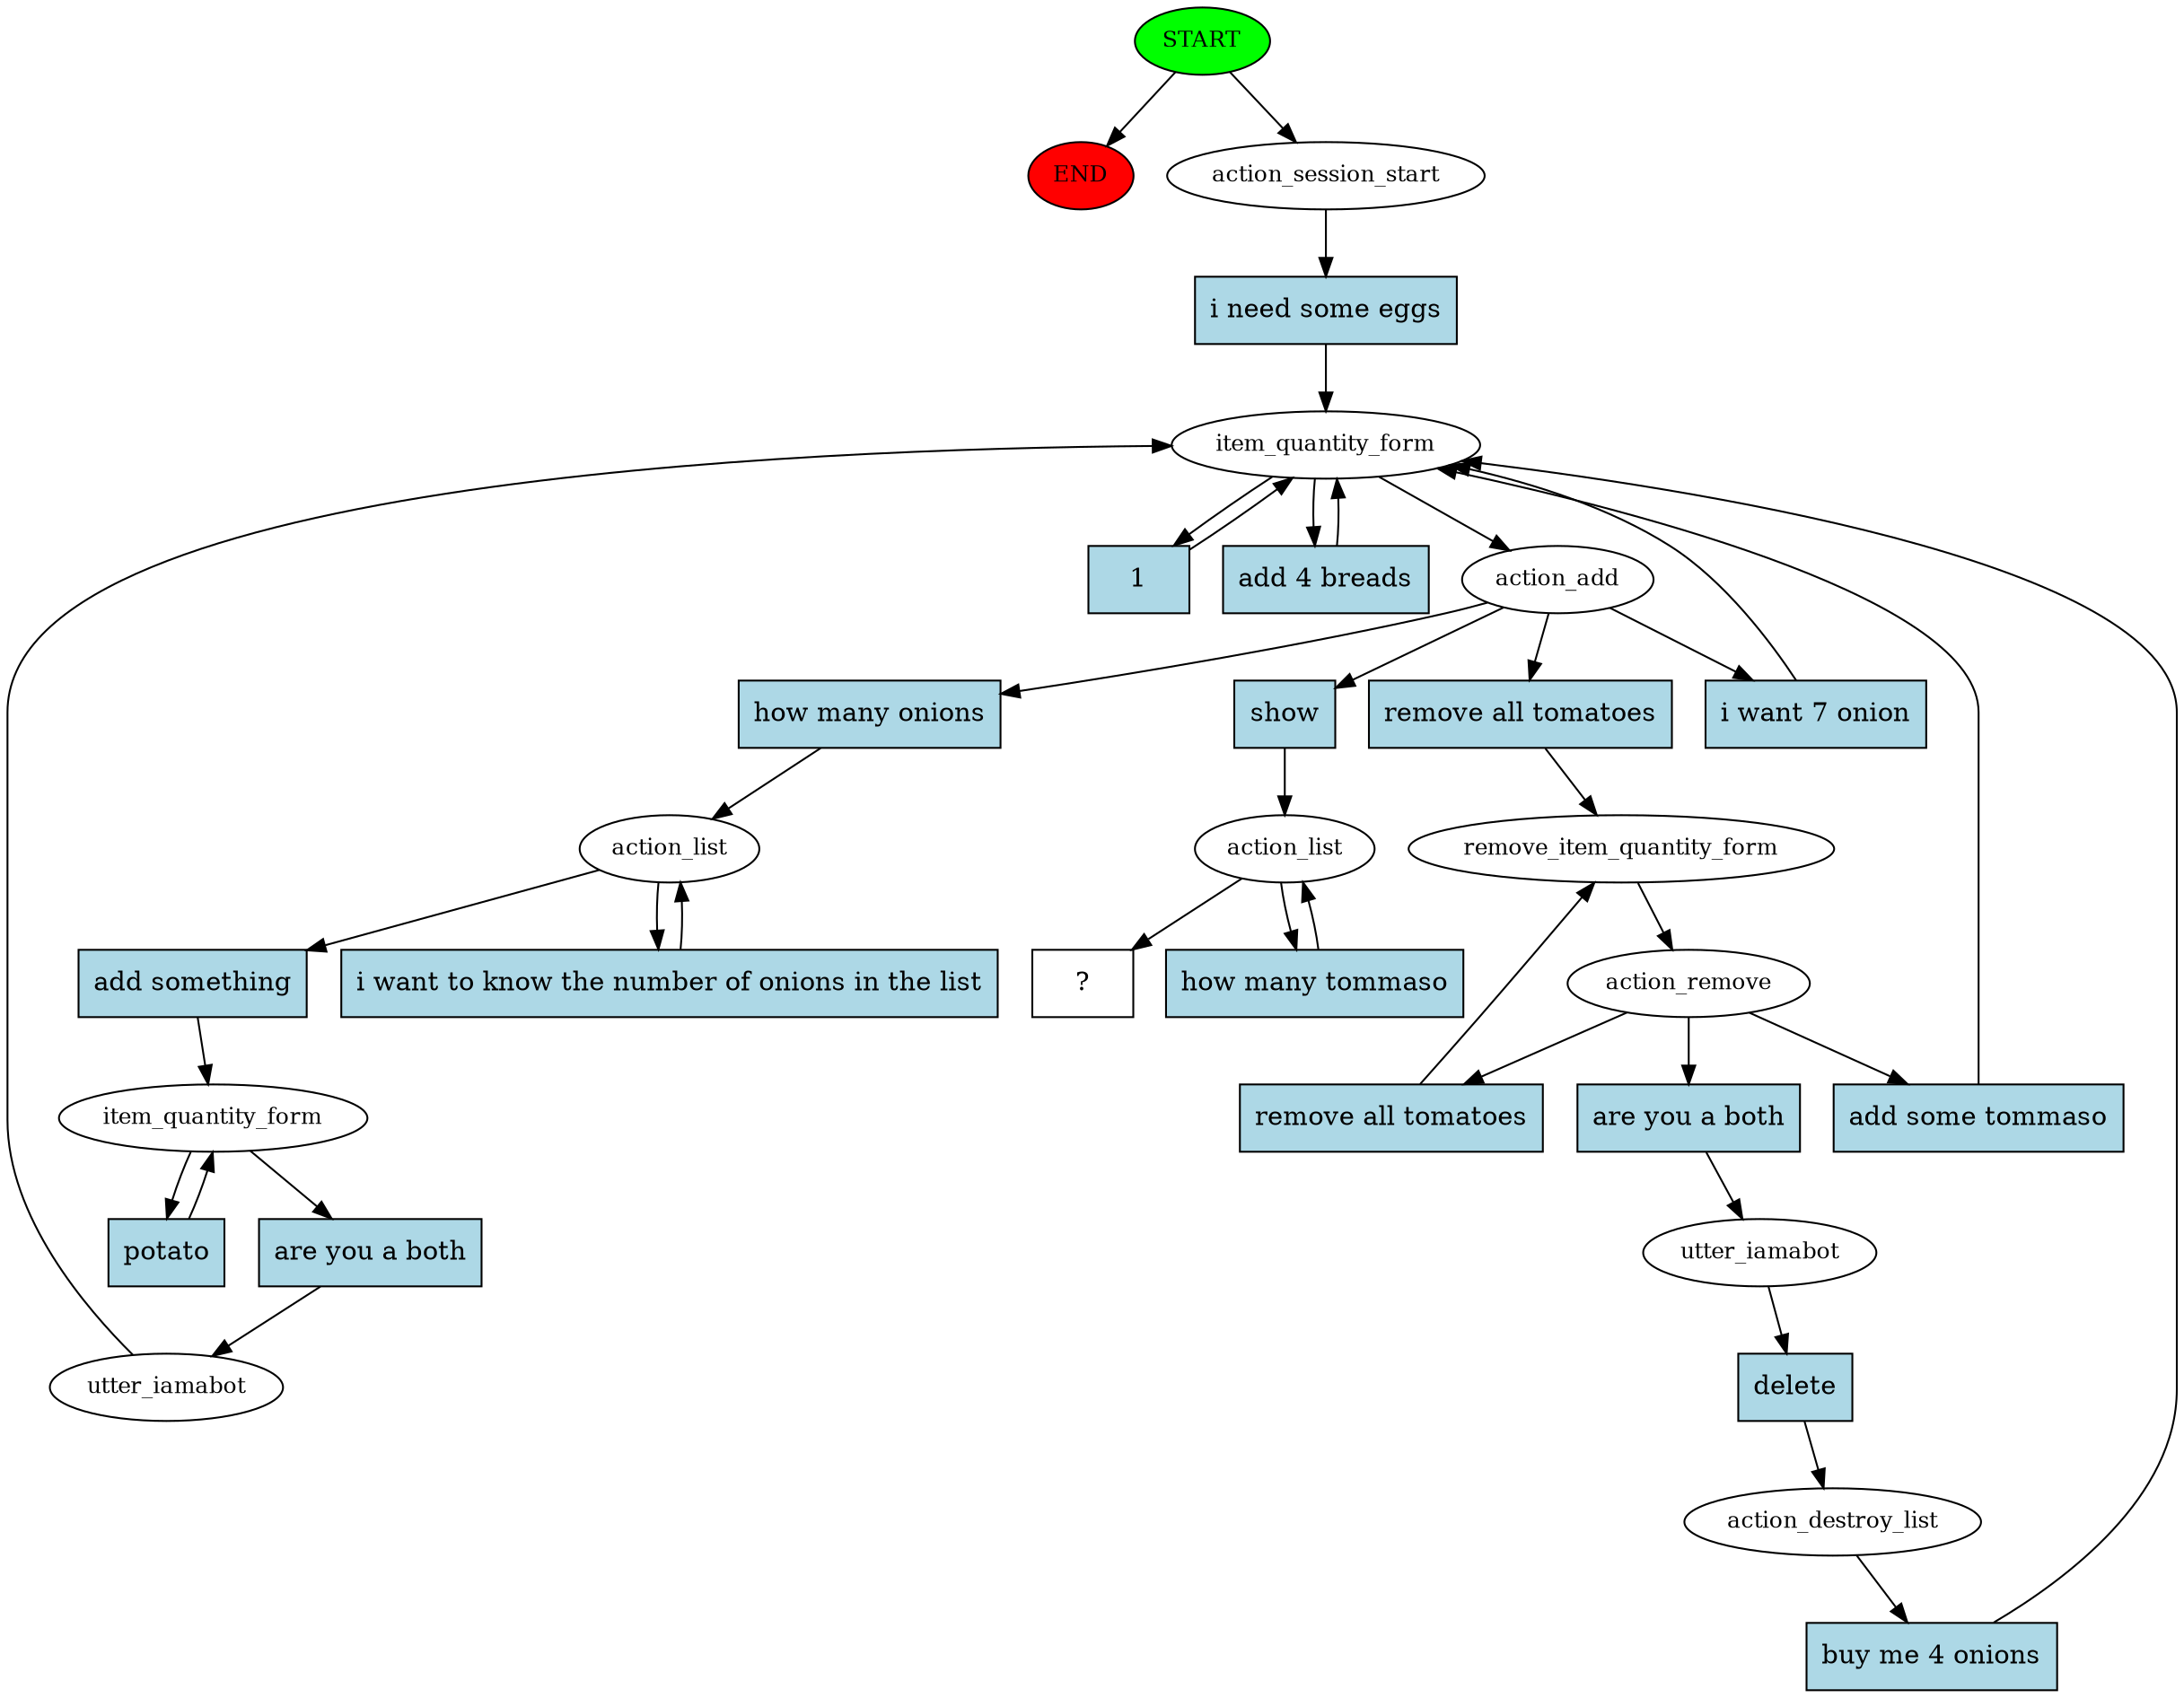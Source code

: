 digraph  {
0 [class="start active", fillcolor=green, fontsize=12, label=START, style=filled];
"-1" [class=end, fillcolor=red, fontsize=12, label=END, style=filled];
1 [class=active, fontsize=12, label=action_session_start];
2 [class=active, fontsize=12, label=item_quantity_form];
4 [class=active, fontsize=12, label=action_add];
5 [class=active, fontsize=12, label=remove_item_quantity_form];
6 [class=active, fontsize=12, label=action_remove];
7 [class=active, fontsize=12, label=utter_iamabot];
8 [class=active, fontsize=12, label=action_destroy_list];
13 [class=active, fontsize=12, label=action_list];
17 [class=active, fontsize=12, label=item_quantity_form];
19 [class=active, fontsize=12, label=utter_iamabot];
30 [class=active, fontsize=12, label=action_list];
32 [class="intent dashed active", label="  ?  ", shape=rect];
33 [class="intent active", fillcolor=lightblue, label="i need some eggs", shape=rect, style=filled];
34 [class="intent active", fillcolor=lightblue, label=1, shape=rect, style=filled];
35 [class="intent active", fillcolor=lightblue, label="add 4 breads", shape=rect, style=filled];
36 [class="intent active", fillcolor=lightblue, label="remove all tomatoes", shape=rect, style=filled];
37 [class="intent active", fillcolor=lightblue, label="how many onions", shape=rect, style=filled];
38 [class="intent active", fillcolor=lightblue, label=show, shape=rect, style=filled];
39 [class="intent active", fillcolor=lightblue, label="i want 7 onion", shape=rect, style=filled];
40 [class="intent active", fillcolor=lightblue, label="are you a both", shape=rect, style=filled];
41 [class="intent active", fillcolor=lightblue, label="remove all tomatoes", shape=rect, style=filled];
42 [class="intent active", fillcolor=lightblue, label="add some tommaso", shape=rect, style=filled];
43 [class="intent active", fillcolor=lightblue, label=delete, shape=rect, style=filled];
44 [class="intent active", fillcolor=lightblue, label="buy me 4 onions", shape=rect, style=filled];
45 [class="intent active", fillcolor=lightblue, label="i want to know the number of onions in the list", shape=rect, style=filled];
46 [class="intent active", fillcolor=lightblue, label="add something", shape=rect, style=filled];
47 [class="intent active", fillcolor=lightblue, label="are you a both", shape=rect, style=filled];
48 [class="intent active", fillcolor=lightblue, label=potato, shape=rect, style=filled];
49 [class="intent active", fillcolor=lightblue, label="how many tommaso", shape=rect, style=filled];
0 -> "-1"  [class="", key=NONE, label=""];
0 -> 1  [class=active, key=NONE, label=""];
1 -> 33  [class=active, key=0];
2 -> 4  [class=active, key=NONE, label=""];
2 -> 34  [class=active, key=0];
2 -> 35  [class=active, key=0];
4 -> 36  [class=active, key=0];
4 -> 37  [class=active, key=0];
4 -> 38  [class=active, key=0];
4 -> 39  [class=active, key=0];
5 -> 6  [class=active, key=NONE, label=""];
6 -> 40  [class=active, key=0];
6 -> 41  [class=active, key=0];
6 -> 42  [class=active, key=0];
7 -> 43  [class=active, key=0];
8 -> 44  [class=active, key=0];
13 -> 45  [class=active, key=0];
13 -> 46  [class=active, key=0];
17 -> 47  [class=active, key=0];
17 -> 48  [class=active, key=0];
19 -> 2  [class=active, key=NONE, label=""];
30 -> 32  [class=active, key=NONE, label=""];
30 -> 49  [class=active, key=0];
33 -> 2  [class=active, key=0];
34 -> 2  [class=active, key=0];
35 -> 2  [class=active, key=0];
36 -> 5  [class=active, key=0];
37 -> 13  [class=active, key=0];
38 -> 30  [class=active, key=0];
39 -> 2  [class=active, key=0];
40 -> 7  [class=active, key=0];
41 -> 5  [class=active, key=0];
42 -> 2  [class=active, key=0];
43 -> 8  [class=active, key=0];
44 -> 2  [class=active, key=0];
45 -> 13  [class=active, key=0];
46 -> 17  [class=active, key=0];
47 -> 19  [class=active, key=0];
48 -> 17  [class=active, key=0];
49 -> 30  [class=active, key=0];
}
